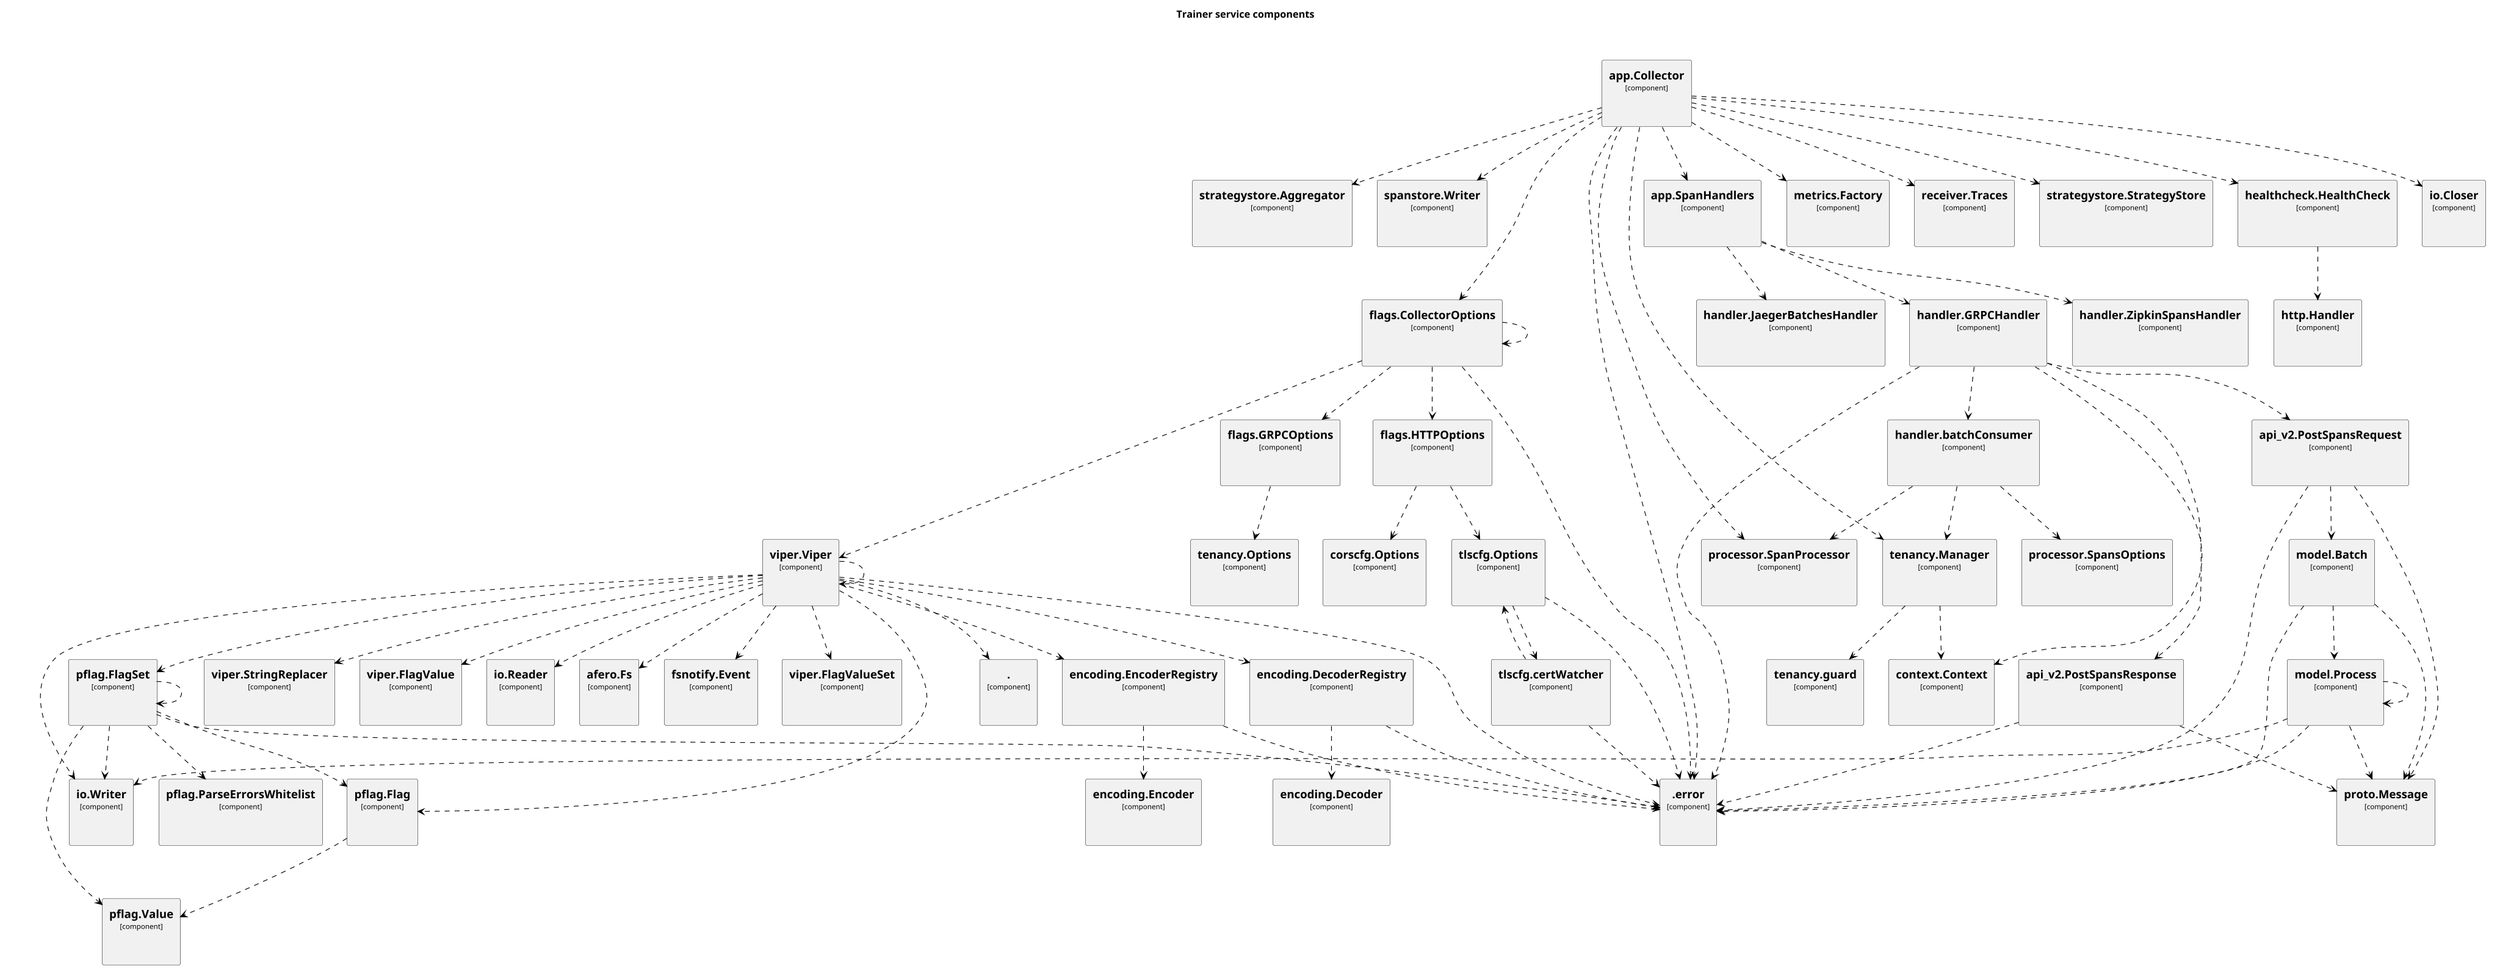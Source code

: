 This diagram has been generated with go-structurizr 
[https://github.com/krzysztofreczek/go-structurizr]

@startuml

title Trainer service components

skinparam {
  shadowing false
  arrowFontSize 10
  defaultTextAlignment center
  wrapWidth 200
  maxMessageSize 100
}
hide stereotype
top to bottom direction

scale 4096 width

skinparam rectangle<<_GROUP>> {
  FontColor #ffffff
  BorderColor #ffffff
}

rectangle 0DEFAULT <<_GROUP>> {
	rectangle "==app.Collector\n<size:10>[component]</size>\n\n" <<DEFAULT>> as 194222215
}
rectangle 0DEFAULT <<_GROUP>> {
	rectangle "==strategystore.Aggregator\n<size:10>[component]</size>\n\n" <<DEFAULT>> as 3566994742
}
rectangle 0DEFAULT <<_GROUP>> {
	rectangle "==handler.batchConsumer\n<size:10>[component]</size>\n\n" <<DEFAULT>> as 681557575
}
rectangle 0DEFAULT <<_GROUP>> {
	rectangle "==tlscfg.certWatcher\n<size:10>[component]</size>\n\n" <<DEFAULT>> as 1253785373
}
rectangle 0DEFAULT <<_GROUP>> {
	rectangle "==tenancy.Options\n<size:10>[component]</size>\n\n" <<DEFAULT>> as 1888079399
}
rectangle 0DEFAULT <<_GROUP>> {
	rectangle "==encoding.DecoderRegistry\n<size:10>[component]</size>\n\n" <<DEFAULT>> as 2923317715
}
rectangle 0DEFAULT <<_GROUP>> {
	rectangle "==.\n<size:10>[component]</size>\n\n" <<DEFAULT>> as 722245873
}
rectangle 0DEFAULT <<_GROUP>> {
	rectangle "==spanstore.Writer\n<size:10>[component]</size>\n\n" <<DEFAULT>> as 495887142
}
rectangle 0DEFAULT <<_GROUP>> {
	rectangle "==processor.SpanProcessor\n<size:10>[component]</size>\n\n" <<DEFAULT>> as 873589871
}
rectangle 0DEFAULT <<_GROUP>> {
	rectangle "==processor.SpansOptions\n<size:10>[component]</size>\n\n" <<DEFAULT>> as 207272996
}
rectangle 0DEFAULT <<_GROUP>> {
	rectangle "==tenancy.Manager\n<size:10>[component]</size>\n\n" <<DEFAULT>> as 1254552226
}
rectangle 0DEFAULT <<_GROUP>> {
	rectangle "==flags.CollectorOptions\n<size:10>[component]</size>\n\n" <<DEFAULT>> as 720182495
}
rectangle 0DEFAULT <<_GROUP>> {
	rectangle "==encoding.Encoder\n<size:10>[component]</size>\n\n" <<DEFAULT>> as 1488327756
}
rectangle 0DEFAULT <<_GROUP>> {
	rectangle "==app.SpanHandlers\n<size:10>[component]</size>\n\n" <<DEFAULT>> as 2020690037
}
rectangle 0DEFAULT <<_GROUP>> {
	rectangle "==encoding.Decoder\n<size:10>[component]</size>\n\n" <<DEFAULT>> as 200720964
}
rectangle 0DEFAULT <<_GROUP>> {
	rectangle "==pflag.Flag\n<size:10>[component]</size>\n\n" <<DEFAULT>> as 2740546096
}
rectangle 0DEFAULT <<_GROUP>> {
	rectangle "==pflag.ParseErrorsWhitelist\n<size:10>[component]</size>\n\n" <<DEFAULT>> as 3380129111
}
rectangle 0DEFAULT <<_GROUP>> {
	rectangle "==tenancy.guard\n<size:10>[component]</size>\n\n" <<DEFAULT>> as 2839403392
}
rectangle 0DEFAULT <<_GROUP>> {
	rectangle "==api_v2.PostSpansRequest\n<size:10>[component]</size>\n\n" <<DEFAULT>> as 3074562961
}
rectangle 0DEFAULT <<_GROUP>> {
	rectangle "==model.Batch\n<size:10>[component]</size>\n\n" <<DEFAULT>> as 1780090777
}
rectangle 0DEFAULT <<_GROUP>> {
	rectangle "==.error\n<size:10>[component]</size>\n\n" <<DEFAULT>> as 3903031125
}
rectangle 0DEFAULT <<_GROUP>> {
	rectangle "==encoding.EncoderRegistry\n<size:10>[component]</size>\n\n" <<DEFAULT>> as 3453468571
}
rectangle 0DEFAULT <<_GROUP>> {
	rectangle "==pflag.Value\n<size:10>[component]</size>\n\n" <<DEFAULT>> as 4022432383
}
rectangle 0DEFAULT <<_GROUP>> {
	rectangle "==flags.GRPCOptions\n<size:10>[component]</size>\n\n" <<DEFAULT>> as 3919267342
}
rectangle 0DEFAULT <<_GROUP>> {
	rectangle "==viper.StringReplacer\n<size:10>[component]</size>\n\n" <<DEFAULT>> as 962978227
}
rectangle 0DEFAULT <<_GROUP>> {
	rectangle "==metrics.Factory\n<size:10>[component]</size>\n\n" <<DEFAULT>> as 4105216386
}
rectangle 0DEFAULT <<_GROUP>> {
	rectangle "==model.Process\n<size:10>[component]</size>\n\n" <<DEFAULT>> as 1690840500
}
rectangle 0DEFAULT <<_GROUP>> {
	rectangle "==receiver.Traces\n<size:10>[component]</size>\n\n" <<DEFAULT>> as 1746067600
}
rectangle 0DEFAULT <<_GROUP>> {
	rectangle "==flags.HTTPOptions\n<size:10>[component]</size>\n\n" <<DEFAULT>> as 82069034
}
rectangle 0DEFAULT <<_GROUP>> {
	rectangle "==tlscfg.Options\n<size:10>[component]</size>\n\n" <<DEFAULT>> as 723141565
}
rectangle 0DEFAULT <<_GROUP>> {
	rectangle "==corscfg.Options\n<size:10>[component]</size>\n\n" <<DEFAULT>> as 95183629
}
rectangle 0DEFAULT <<_GROUP>> {
	rectangle "==viper.FlagValue\n<size:10>[component]</size>\n\n" <<DEFAULT>> as 75234671
}
rectangle 0DEFAULT <<_GROUP>> {
	rectangle "==io.Reader\n<size:10>[component]</size>\n\n" <<DEFAULT>> as 1631815070
}
rectangle 0DEFAULT <<_GROUP>> {
	rectangle "==strategystore.StrategyStore\n<size:10>[component]</size>\n\n" <<DEFAULT>> as 3409809267
}
rectangle 0DEFAULT <<_GROUP>> {
	rectangle "==handler.ZipkinSpansHandler\n<size:10>[component]</size>\n\n" <<DEFAULT>> as 3221218645
}
rectangle 0DEFAULT <<_GROUP>> {
	rectangle "==context.Context\n<size:10>[component]</size>\n\n" <<DEFAULT>> as 2940768993
}
rectangle 0DEFAULT <<_GROUP>> {
	rectangle "==viper.Viper\n<size:10>[component]</size>\n\n" <<DEFAULT>> as 470941580
}
rectangle 0DEFAULT <<_GROUP>> {
	rectangle "==afero.Fs\n<size:10>[component]</size>\n\n" <<DEFAULT>> as 899170964
}
rectangle 0DEFAULT <<_GROUP>> {
	rectangle "==fsnotify.Event\n<size:10>[component]</size>\n\n" <<DEFAULT>> as 218818097
}
rectangle 0DEFAULT <<_GROUP>> {
	rectangle "==viper.FlagValueSet\n<size:10>[component]</size>\n\n" <<DEFAULT>> as 1331084053
}
rectangle 0DEFAULT <<_GROUP>> {
	rectangle "==healthcheck.HealthCheck\n<size:10>[component]</size>\n\n" <<DEFAULT>> as 3387058501
}
rectangle 0DEFAULT <<_GROUP>> {
	rectangle "==http.Handler\n<size:10>[component]</size>\n\n" <<DEFAULT>> as 3276442151
}
rectangle 0DEFAULT <<_GROUP>> {
	rectangle "==handler.JaegerBatchesHandler\n<size:10>[component]</size>\n\n" <<DEFAULT>> as 2119590067
}
rectangle 0DEFAULT <<_GROUP>> {
	rectangle "==handler.GRPCHandler\n<size:10>[component]</size>\n\n" <<DEFAULT>> as 2831171319
}
rectangle 0DEFAULT <<_GROUP>> {
	rectangle "==api_v2.PostSpansResponse\n<size:10>[component]</size>\n\n" <<DEFAULT>> as 4080063951
}
rectangle 0DEFAULT <<_GROUP>> {
	rectangle "==io.Closer\n<size:10>[component]</size>\n\n" <<DEFAULT>> as 3125150059
}
rectangle 0DEFAULT <<_GROUP>> {
	rectangle "==io.Writer\n<size:10>[component]</size>\n\n" <<DEFAULT>> as 1902795650
}
rectangle 0DEFAULT <<_GROUP>> {
	rectangle "==proto.Message\n<size:10>[component]</size>\n\n" <<DEFAULT>> as 2521952708
}
rectangle 0DEFAULT <<_GROUP>> {
	rectangle "==pflag.FlagSet\n<size:10>[component]</size>\n\n" <<DEFAULT>> as 759091072
}
4080063951 .[#000000].> 3903031125 : ""
4080063951 .[#000000].> 2521952708 : ""
1780090777 .[#000000].> 1690840500 : ""
1780090777 .[#000000].> 3903031125 : ""
1780090777 .[#000000].> 2521952708 : ""
3074562961 .[#000000].> 1780090777 : ""
3074562961 .[#000000].> 3903031125 : ""
3074562961 .[#000000].> 2521952708 : ""
759091072 .[#000000].> 2740546096 : ""
759091072 .[#000000].> 3903031125 : ""
759091072 .[#000000].> 4022432383 : ""
759091072 .[#000000].> 3380129111 : ""
759091072 .[#000000].> 1902795650 : ""
759091072 .[#000000].> 759091072 : ""
1254552226 .[#000000].> 2839403392 : ""
1254552226 .[#000000].> 2940768993 : ""
3453468571 .[#000000].> 3903031125 : ""
3453468571 .[#000000].> 1488327756 : ""
194222215 .[#000000].> 1746067600 : ""
194222215 .[#000000].> 4105216386 : ""
194222215 .[#000000].> 495887142 : ""
194222215 .[#000000].> 3409809267 : ""
194222215 .[#000000].> 3387058501 : ""
194222215 .[#000000].> 3125150059 : ""
194222215 .[#000000].> 3903031125 : ""
194222215 .[#000000].> 720182495 : ""
194222215 .[#000000].> 3566994742 : ""
194222215 .[#000000].> 873589871 : ""
194222215 .[#000000].> 2020690037 : ""
194222215 .[#000000].> 1254552226 : ""
2831171319 .[#000000].> 681557575 : ""
2831171319 .[#000000].> 2940768993 : ""
2831171319 .[#000000].> 3074562961 : ""
2831171319 .[#000000].> 4080063951 : ""
2831171319 .[#000000].> 3903031125 : ""
1690840500 .[#000000].> 3903031125 : ""
1690840500 .[#000000].> 2521952708 : ""
1690840500 .[#000000].> 1690840500 : ""
1690840500 .[#000000].> 1902795650 : ""
681557575 .[#000000].> 207272996 : ""
681557575 .[#000000].> 1254552226 : ""
681557575 .[#000000].> 873589871 : ""
723141565 .[#000000].> 1253785373 : ""
723141565 .[#000000].> 3903031125 : ""
1253785373 .[#000000].> 723141565 : ""
1253785373 .[#000000].> 3903031125 : ""
470941580 .[#000000].> 962978227 : ""
470941580 .[#000000].> 75234671 : ""
470941580 .[#000000].> 1331084053 : ""
470941580 .[#000000].> 722245873 : ""
470941580 .[#000000].> 899170964 : ""
470941580 .[#000000].> 759091072 : ""
470941580 .[#000000].> 3453468571 : ""
470941580 .[#000000].> 3903031125 : ""
470941580 .[#000000].> 2923317715 : ""
470941580 .[#000000].> 2740546096 : ""
470941580 .[#000000].> 1902795650 : ""
470941580 .[#000000].> 1631815070 : ""
470941580 .[#000000].> 470941580 : ""
470941580 .[#000000].> 218818097 : ""
3919267342 .[#000000].> 1888079399 : ""
2740546096 .[#000000].> 4022432383 : ""
2923317715 .[#000000].> 200720964 : ""
2923317715 .[#000000].> 3903031125 : ""
2020690037 .[#000000].> 3221218645 : ""
2020690037 .[#000000].> 2119590067 : ""
2020690037 .[#000000].> 2831171319 : ""
82069034 .[#000000].> 723141565 : ""
82069034 .[#000000].> 95183629 : ""
3387058501 .[#000000].> 3276442151 : ""
720182495 .[#000000].> 82069034 : ""
720182495 .[#000000].> 3919267342 : ""
720182495 .[#000000].> 470941580 : ""
720182495 .[#000000].> 720182495 : ""
720182495 .[#000000].> 3903031125 : ""
@enduml
